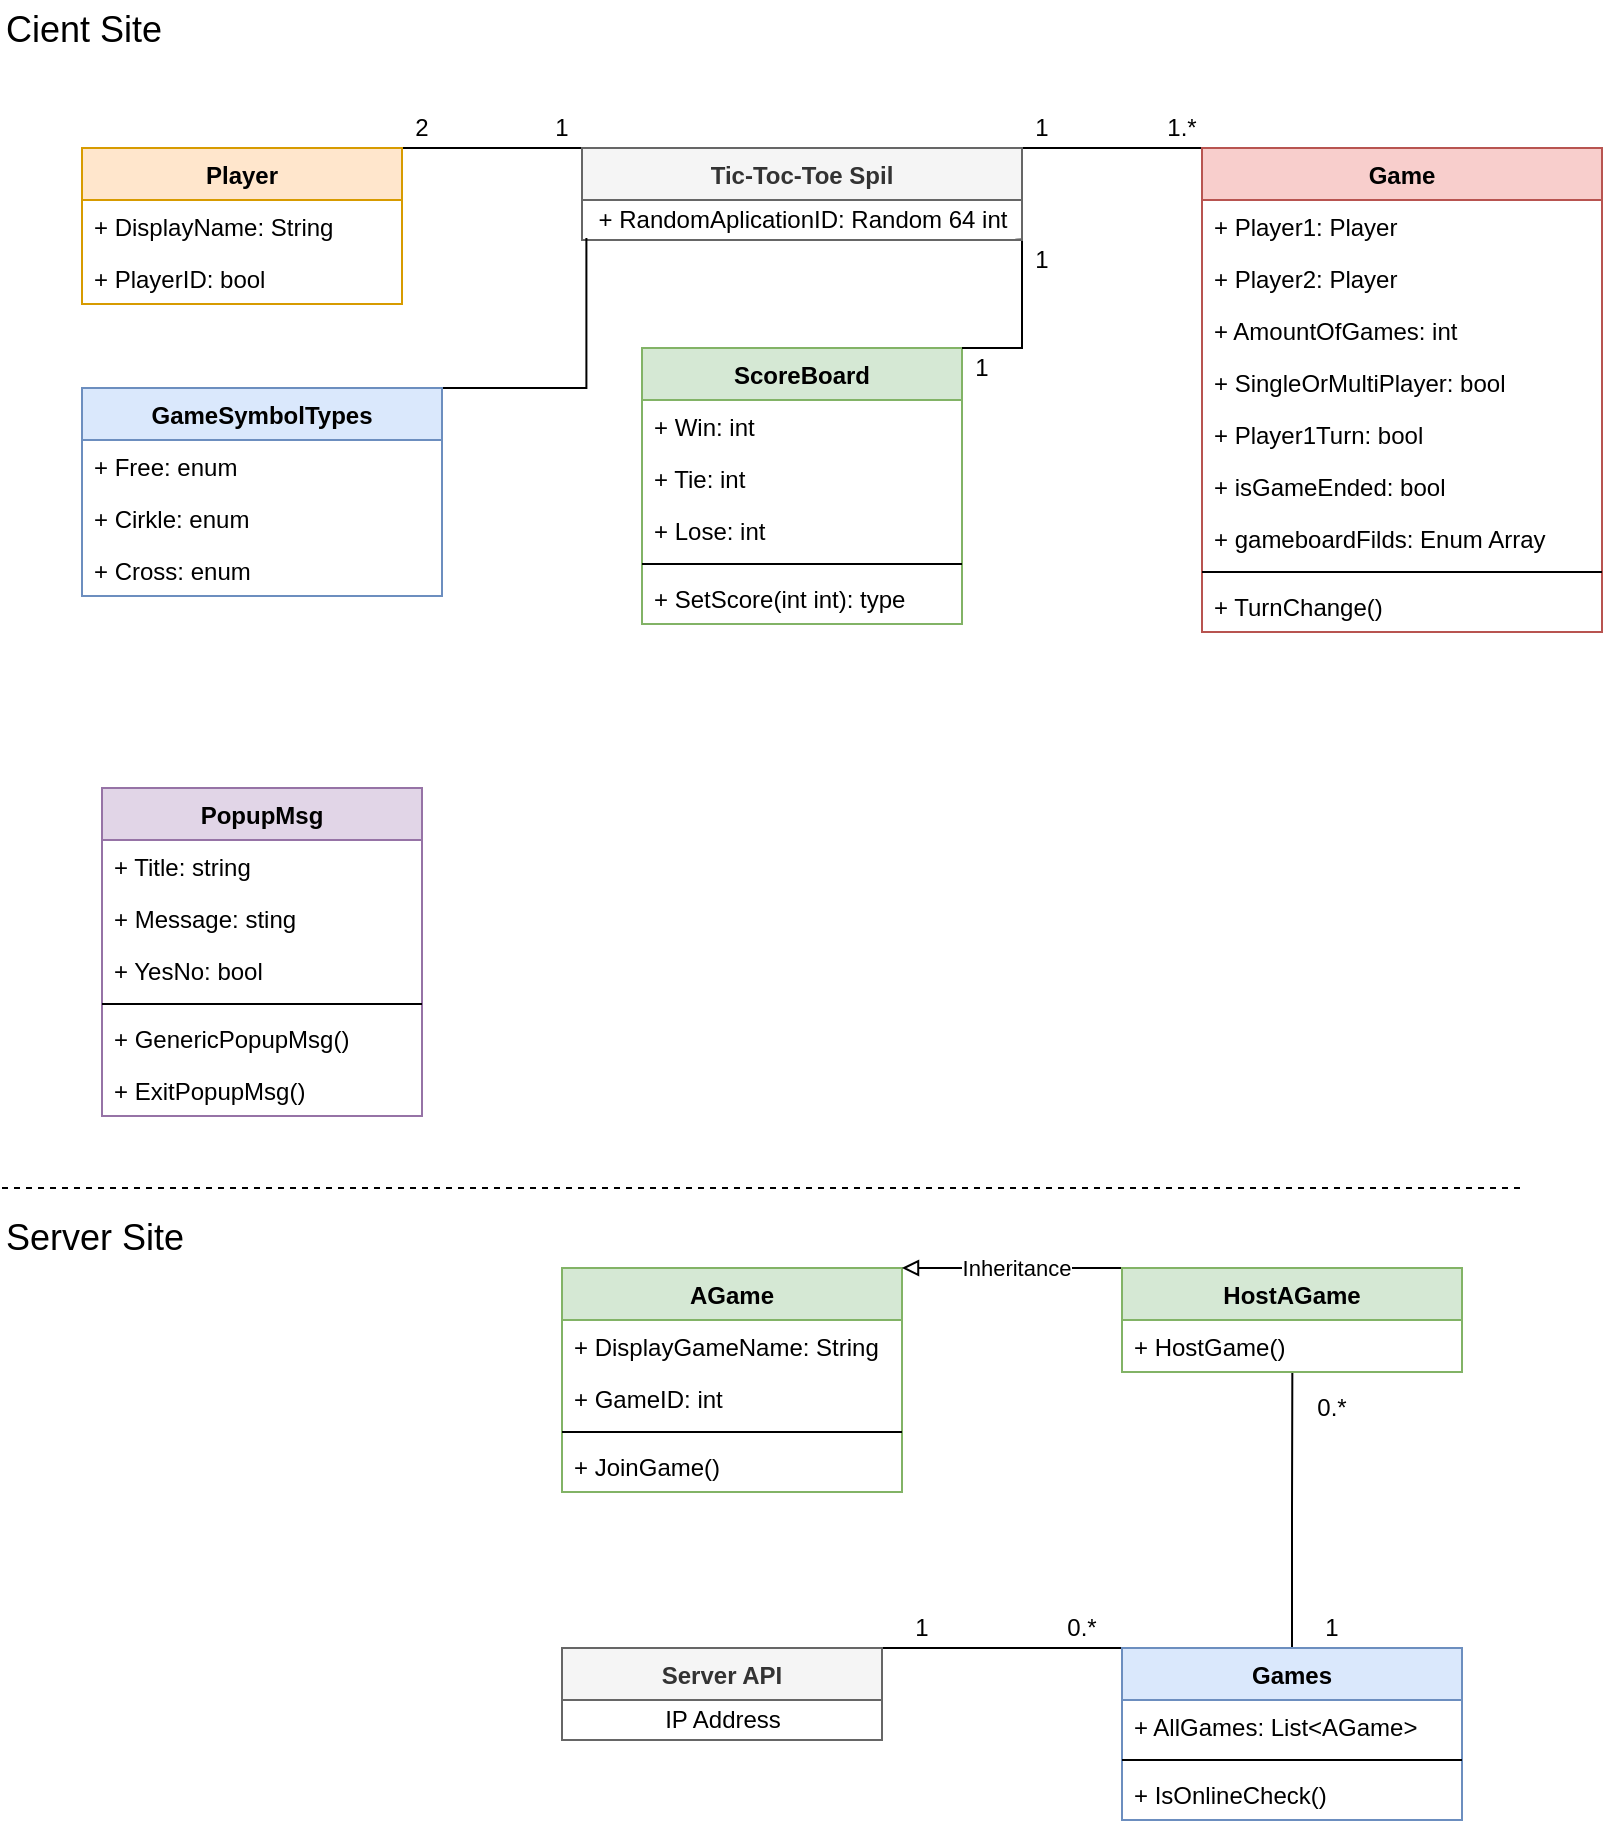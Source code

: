 <mxfile version="13.1.10" type="device"><diagram id="ACzSiA1cWy-pPMRIgDIq" name="Page-1"><mxGraphModel dx="1673" dy="839" grid="1" gridSize="10" guides="1" tooltips="1" connect="1" arrows="1" fold="1" page="1" pageScale="1" pageWidth="827" pageHeight="1169" math="0" shadow="0"><root><mxCell id="0"/><mxCell id="1" parent="0"/><mxCell id="vVCE4BORRbF1lqUEulKu-20" value="&lt;font style=&quot;font-size: 18px&quot;&gt;Cient Site&lt;/font&gt;" style="text;html=1;strokeColor=none;fillColor=none;align=left;verticalAlign=middle;whiteSpace=wrap;rounded=0;" parent="1" vertex="1"><mxGeometry x="40" y="6" width="240" height="30" as="geometry"/></mxCell><mxCell id="Mw3CWy66S3aXaLi-vJ4v-68" value="ScoreBoard" style="swimlane;fontStyle=1;align=center;verticalAlign=top;childLayout=stackLayout;horizontal=1;startSize=26;horizontalStack=0;resizeParent=1;resizeParentMax=0;resizeLast=0;collapsible=1;marginBottom=0;fillColor=#d5e8d4;strokeColor=#82b366;" parent="1" vertex="1"><mxGeometry x="360" y="180" width="160" height="138" as="geometry"/></mxCell><mxCell id="Mw3CWy66S3aXaLi-vJ4v-69" value="+ Win: int" style="text;strokeColor=none;fillColor=none;align=left;verticalAlign=top;spacingLeft=4;spacingRight=4;overflow=hidden;rotatable=0;points=[[0,0.5],[1,0.5]];portConstraint=eastwest;" parent="Mw3CWy66S3aXaLi-vJ4v-68" vertex="1"><mxGeometry y="26" width="160" height="26" as="geometry"/></mxCell><mxCell id="Mw3CWy66S3aXaLi-vJ4v-86" value="+ Tie: int" style="text;strokeColor=none;fillColor=none;align=left;verticalAlign=top;spacingLeft=4;spacingRight=4;overflow=hidden;rotatable=0;points=[[0,0.5],[1,0.5]];portConstraint=eastwest;" parent="Mw3CWy66S3aXaLi-vJ4v-68" vertex="1"><mxGeometry y="52" width="160" height="26" as="geometry"/></mxCell><mxCell id="Mw3CWy66S3aXaLi-vJ4v-87" value="+ Lose: int" style="text;strokeColor=none;fillColor=none;align=left;verticalAlign=top;spacingLeft=4;spacingRight=4;overflow=hidden;rotatable=0;points=[[0,0.5],[1,0.5]];portConstraint=eastwest;" parent="Mw3CWy66S3aXaLi-vJ4v-68" vertex="1"><mxGeometry y="78" width="160" height="26" as="geometry"/></mxCell><mxCell id="Mw3CWy66S3aXaLi-vJ4v-70" value="" style="line;strokeWidth=1;fillColor=none;align=left;verticalAlign=middle;spacingTop=-1;spacingLeft=3;spacingRight=3;rotatable=0;labelPosition=right;points=[];portConstraint=eastwest;" parent="Mw3CWy66S3aXaLi-vJ4v-68" vertex="1"><mxGeometry y="104" width="160" height="8" as="geometry"/></mxCell><mxCell id="Mw3CWy66S3aXaLi-vJ4v-71" value="+ SetScore(int int): type" style="text;strokeColor=none;fillColor=none;align=left;verticalAlign=top;spacingLeft=4;spacingRight=4;overflow=hidden;rotatable=0;points=[[0,0.5],[1,0.5]];portConstraint=eastwest;" parent="Mw3CWy66S3aXaLi-vJ4v-68" vertex="1"><mxGeometry y="112" width="160" height="26" as="geometry"/></mxCell><mxCell id="vVCE4BORRbF1lqUEulKu-21" value="&lt;font style=&quot;font-size: 18px&quot;&gt;Server Site&lt;/font&gt;" style="text;html=1;strokeColor=none;fillColor=none;align=left;verticalAlign=middle;whiteSpace=wrap;rounded=0;" parent="1" vertex="1"><mxGeometry x="40" y="610" width="240" height="30" as="geometry"/></mxCell><mxCell id="vVCE4BORRbF1lqUEulKu-23" value="" style="endArrow=none;dashed=1;html=1;" parent="1" edge="1"><mxGeometry width="50" height="50" relative="1" as="geometry"><mxPoint x="40" y="600" as="sourcePoint"/><mxPoint x="800" y="600" as="targetPoint"/></mxGeometry></mxCell><mxCell id="Mw3CWy66S3aXaLi-vJ4v-9" style="edgeStyle=orthogonalEdgeStyle;rounded=0;orthogonalLoop=1;jettySize=auto;html=1;exitX=0;exitY=0;exitDx=0;exitDy=0;entryX=1;entryY=0;entryDx=0;entryDy=0;endArrow=none;endFill=0;" parent="1" source="Mw3CWy66S3aXaLi-vJ4v-1" edge="1"><mxGeometry relative="1" as="geometry"><mxPoint x="240" y="80" as="targetPoint"/><Array as="points"><mxPoint x="300" y="80"/><mxPoint x="300" y="80"/></Array></mxGeometry></mxCell><mxCell id="Mw3CWy66S3aXaLi-vJ4v-62" style="edgeStyle=orthogonalEdgeStyle;rounded=0;orthogonalLoop=1;jettySize=auto;html=1;exitX=0;exitY=1;exitDx=0;exitDy=0;entryX=1;entryY=0;entryDx=0;entryDy=0;endArrow=none;endFill=0;" parent="1" source="Mw3CWy66S3aXaLi-vJ4v-10" target="Mw3CWy66S3aXaLi-vJ4v-52" edge="1"><mxGeometry relative="1" as="geometry"><Array as="points"><mxPoint x="180" y="80"/><mxPoint x="180" y="80"/></Array></mxGeometry></mxCell><mxCell id="Mw3CWy66S3aXaLi-vJ4v-10" value="2" style="text;html=1;strokeColor=none;fillColor=none;align=center;verticalAlign=middle;whiteSpace=wrap;rounded=0;" parent="1" vertex="1"><mxGeometry x="240" y="60" width="20" height="20" as="geometry"/></mxCell><mxCell id="Mw3CWy66S3aXaLi-vJ4v-11" value="1" style="text;html=1;strokeColor=none;fillColor=none;align=center;verticalAlign=middle;whiteSpace=wrap;rounded=0;" parent="1" vertex="1"><mxGeometry x="310" y="60" width="20" height="20" as="geometry"/></mxCell><mxCell id="Mw3CWy66S3aXaLi-vJ4v-83" style="edgeStyle=orthogonalEdgeStyle;rounded=0;orthogonalLoop=1;jettySize=auto;html=1;exitX=1;exitY=0;exitDx=0;exitDy=0;entryX=0;entryY=0;entryDx=0;entryDy=0;endArrow=none;endFill=0;" parent="1" source="Mw3CWy66S3aXaLi-vJ4v-33" target="Mw3CWy66S3aXaLi-vJ4v-78" edge="1"><mxGeometry relative="1" as="geometry"><Array as="points"><mxPoint x="500" y="830"/><mxPoint x="500" y="830"/></Array></mxGeometry></mxCell><mxCell id="Mw3CWy66S3aXaLi-vJ4v-52" value="Player" style="swimlane;fontStyle=1;align=center;verticalAlign=top;childLayout=stackLayout;horizontal=1;startSize=26;horizontalStack=0;resizeParent=1;resizeParentMax=0;resizeLast=0;collapsible=1;marginBottom=0;fillColor=#ffe6cc;strokeColor=#d79b00;" parent="1" vertex="1"><mxGeometry x="80" y="80" width="160" height="78" as="geometry"><mxRectangle x="80" y="80" width="80" height="26" as="alternateBounds"/></mxGeometry></mxCell><mxCell id="Mw3CWy66S3aXaLi-vJ4v-61" value="+ DisplayName: String" style="text;strokeColor=none;fillColor=none;align=left;verticalAlign=top;spacingLeft=4;spacingRight=4;overflow=hidden;rotatable=0;points=[[0,0.5],[1,0.5]];portConstraint=eastwest;" parent="Mw3CWy66S3aXaLi-vJ4v-52" vertex="1"><mxGeometry y="26" width="160" height="26" as="geometry"/></mxCell><mxCell id="fo0yCYmnehQVWhWmsTGF-24" value="+ PlayerID: bool" style="text;strokeColor=none;fillColor=none;align=left;verticalAlign=top;spacingLeft=4;spacingRight=4;overflow=hidden;rotatable=0;points=[[0,0.5],[1,0.5]];portConstraint=eastwest;" vertex="1" parent="Mw3CWy66S3aXaLi-vJ4v-52"><mxGeometry y="52" width="160" height="26" as="geometry"/></mxCell><mxCell id="Mw3CWy66S3aXaLi-vJ4v-72" style="edgeStyle=orthogonalEdgeStyle;rounded=0;orthogonalLoop=1;jettySize=auto;html=1;entryX=0.985;entryY=0.992;entryDx=0;entryDy=0;endArrow=none;endFill=0;entryPerimeter=0;exitX=1;exitY=0;exitDx=0;exitDy=0;" parent="1" source="Mw3CWy66S3aXaLi-vJ4v-68" target="Mw3CWy66S3aXaLi-vJ4v-120" edge="1"><mxGeometry relative="1" as="geometry"><mxPoint x="360" y="140.988" as="targetPoint"/><Array as="points"><mxPoint x="550" y="180"/><mxPoint x="550" y="126"/></Array><mxPoint x="500" y="150" as="sourcePoint"/></mxGeometry></mxCell><mxCell id="Mw3CWy66S3aXaLi-vJ4v-73" value="1" style="text;html=1;strokeColor=none;fillColor=none;align=center;verticalAlign=middle;whiteSpace=wrap;rounded=0;" parent="1" vertex="1"><mxGeometry x="550" y="126" width="20" height="20" as="geometry"/></mxCell><mxCell id="Mw3CWy66S3aXaLi-vJ4v-74" value="1" style="text;html=1;strokeColor=none;fillColor=none;align=center;verticalAlign=middle;whiteSpace=wrap;rounded=0;" parent="1" vertex="1"><mxGeometry x="520" y="180" width="20" height="20" as="geometry"/></mxCell><mxCell id="fo0yCYmnehQVWhWmsTGF-16" style="edgeStyle=orthogonalEdgeStyle;rounded=0;orthogonalLoop=1;jettySize=auto;html=1;exitX=1;exitY=0;exitDx=0;exitDy=0;entryX=0;entryY=0;entryDx=0;entryDy=0;endArrow=none;endFill=0;" edge="1" parent="1" source="Mw3CWy66S3aXaLi-vJ4v-1" target="fo0yCYmnehQVWhWmsTGF-10"><mxGeometry relative="1" as="geometry"><Array as="points"><mxPoint x="600" y="80"/><mxPoint x="600" y="80"/></Array></mxGeometry></mxCell><mxCell id="Mw3CWy66S3aXaLi-vJ4v-1" value="Tic-Toc-Toe Spil" style="swimlane;fontStyle=1;align=center;verticalAlign=top;childLayout=stackLayout;horizontal=1;startSize=26;horizontalStack=0;resizeParent=1;resizeParentMax=0;resizeLast=0;collapsible=1;marginBottom=0;fillColor=#f5f5f5;strokeColor=#666666;fontColor=#333333;" parent="1" vertex="1"><mxGeometry x="330" y="80" width="220" height="46" as="geometry"/></mxCell><mxCell id="Mw3CWy66S3aXaLi-vJ4v-120" value="+ RandomAplicationID: Random 64 int" style="text;html=1;align=center;verticalAlign=middle;resizable=0;points=[];autosize=1;" parent="Mw3CWy66S3aXaLi-vJ4v-1" vertex="1"><mxGeometry y="26" width="220" height="20" as="geometry"/></mxCell><mxCell id="fo0yCYmnehQVWhWmsTGF-10" value="Game" style="swimlane;fontStyle=1;align=center;verticalAlign=top;childLayout=stackLayout;horizontal=1;startSize=26;horizontalStack=0;resizeParent=1;resizeParentMax=0;resizeLast=0;collapsible=1;marginBottom=0;fillColor=#f8cecc;strokeColor=#b85450;" vertex="1" parent="1"><mxGeometry x="640" y="80" width="200" height="242" as="geometry"/></mxCell><mxCell id="fo0yCYmnehQVWhWmsTGF-17" value="+ Player1: Player" style="text;strokeColor=none;fillColor=none;align=left;verticalAlign=top;spacingLeft=4;spacingRight=4;overflow=hidden;rotatable=0;points=[[0,0.5],[1,0.5]];portConstraint=eastwest;" vertex="1" parent="fo0yCYmnehQVWhWmsTGF-10"><mxGeometry y="26" width="200" height="26" as="geometry"/></mxCell><mxCell id="fo0yCYmnehQVWhWmsTGF-18" value="+ Player2: Player" style="text;strokeColor=none;fillColor=none;align=left;verticalAlign=top;spacingLeft=4;spacingRight=4;overflow=hidden;rotatable=0;points=[[0,0.5],[1,0.5]];portConstraint=eastwest;" vertex="1" parent="fo0yCYmnehQVWhWmsTGF-10"><mxGeometry y="52" width="200" height="26" as="geometry"/></mxCell><mxCell id="fo0yCYmnehQVWhWmsTGF-11" value="+ AmountOfGames: int" style="text;strokeColor=none;fillColor=none;align=left;verticalAlign=top;spacingLeft=4;spacingRight=4;overflow=hidden;rotatable=0;points=[[0,0.5],[1,0.5]];portConstraint=eastwest;" vertex="1" parent="fo0yCYmnehQVWhWmsTGF-10"><mxGeometry y="78" width="200" height="26" as="geometry"/></mxCell><mxCell id="Mw3CWy66S3aXaLi-vJ4v-56" value="+ SingleOrMultiPlayer: bool" style="text;strokeColor=none;fillColor=none;align=left;verticalAlign=top;spacingLeft=4;spacingRight=4;overflow=hidden;rotatable=0;points=[[0,0.5],[1,0.5]];portConstraint=eastwest;" parent="fo0yCYmnehQVWhWmsTGF-10" vertex="1"><mxGeometry y="104" width="200" height="26" as="geometry"/></mxCell><mxCell id="fo0yCYmnehQVWhWmsTGF-25" value="+ Player1Turn: bool" style="text;strokeColor=none;fillColor=none;align=left;verticalAlign=top;spacingLeft=4;spacingRight=4;overflow=hidden;rotatable=0;points=[[0,0.5],[1,0.5]];portConstraint=eastwest;" vertex="1" parent="fo0yCYmnehQVWhWmsTGF-10"><mxGeometry y="130" width="200" height="26" as="geometry"/></mxCell><mxCell id="fo0yCYmnehQVWhWmsTGF-38" value="+ isGameEnded: bool" style="text;strokeColor=none;fillColor=none;align=left;verticalAlign=top;spacingLeft=4;spacingRight=4;overflow=hidden;rotatable=0;points=[[0,0.5],[1,0.5]];portConstraint=eastwest;" vertex="1" parent="fo0yCYmnehQVWhWmsTGF-10"><mxGeometry y="156" width="200" height="26" as="geometry"/></mxCell><mxCell id="fo0yCYmnehQVWhWmsTGF-39" value="+ gameboardFilds: Enum Array" style="text;strokeColor=none;fillColor=none;align=left;verticalAlign=top;spacingLeft=4;spacingRight=4;overflow=hidden;rotatable=0;points=[[0,0.5],[1,0.5]];portConstraint=eastwest;" vertex="1" parent="fo0yCYmnehQVWhWmsTGF-10"><mxGeometry y="182" width="200" height="26" as="geometry"/></mxCell><mxCell id="fo0yCYmnehQVWhWmsTGF-14" value="" style="line;strokeWidth=1;fillColor=none;align=left;verticalAlign=middle;spacingTop=-1;spacingLeft=3;spacingRight=3;rotatable=0;labelPosition=right;points=[];portConstraint=eastwest;" vertex="1" parent="fo0yCYmnehQVWhWmsTGF-10"><mxGeometry y="208" width="200" height="8" as="geometry"/></mxCell><mxCell id="fo0yCYmnehQVWhWmsTGF-15" value="+ TurnChange()" style="text;strokeColor=none;fillColor=none;align=left;verticalAlign=top;spacingLeft=4;spacingRight=4;overflow=hidden;rotatable=0;points=[[0,0.5],[1,0.5]];portConstraint=eastwest;" vertex="1" parent="fo0yCYmnehQVWhWmsTGF-10"><mxGeometry y="216" width="200" height="26" as="geometry"/></mxCell><mxCell id="fo0yCYmnehQVWhWmsTGF-37" style="edgeStyle=orthogonalEdgeStyle;rounded=0;orthogonalLoop=1;jettySize=auto;html=1;exitX=1;exitY=0;exitDx=0;exitDy=0;entryX=0.01;entryY=0.95;entryDx=0;entryDy=0;entryPerimeter=0;endArrow=none;endFill=0;" edge="1" parent="1" source="fo0yCYmnehQVWhWmsTGF-34" target="Mw3CWy66S3aXaLi-vJ4v-120"><mxGeometry relative="1" as="geometry"><Array as="points"><mxPoint x="332" y="200"/></Array></mxGeometry></mxCell><mxCell id="fo0yCYmnehQVWhWmsTGF-34" value="GameSymbolTypes" style="swimlane;fontStyle=1;align=center;verticalAlign=top;childLayout=stackLayout;horizontal=1;startSize=26;horizontalStack=0;resizeParent=1;resizeParentMax=0;resizeLast=0;collapsible=1;marginBottom=0;fillColor=#dae8fc;strokeColor=#6c8ebf;" vertex="1" parent="1"><mxGeometry x="80" y="200" width="180" height="104" as="geometry"><mxRectangle x="80" y="80" width="80" height="26" as="alternateBounds"/></mxGeometry></mxCell><mxCell id="fo0yCYmnehQVWhWmsTGF-35" value="+ Free: enum" style="text;strokeColor=none;fillColor=none;align=left;verticalAlign=top;spacingLeft=4;spacingRight=4;overflow=hidden;rotatable=0;points=[[0,0.5],[1,0.5]];portConstraint=eastwest;" vertex="1" parent="fo0yCYmnehQVWhWmsTGF-34"><mxGeometry y="26" width="180" height="26" as="geometry"/></mxCell><mxCell id="fo0yCYmnehQVWhWmsTGF-40" value="+ Cirkle: enum" style="text;strokeColor=none;fillColor=none;align=left;verticalAlign=top;spacingLeft=4;spacingRight=4;overflow=hidden;rotatable=0;points=[[0,0.5],[1,0.5]];portConstraint=eastwest;" vertex="1" parent="fo0yCYmnehQVWhWmsTGF-34"><mxGeometry y="52" width="180" height="26" as="geometry"/></mxCell><mxCell id="fo0yCYmnehQVWhWmsTGF-41" value="+ Cross: enum" style="text;strokeColor=none;fillColor=none;align=left;verticalAlign=top;spacingLeft=4;spacingRight=4;overflow=hidden;rotatable=0;points=[[0,0.5],[1,0.5]];portConstraint=eastwest;" vertex="1" parent="fo0yCYmnehQVWhWmsTGF-34"><mxGeometry y="78" width="180" height="26" as="geometry"/></mxCell><mxCell id="Mw3CWy66S3aXaLi-vJ4v-84" value="1" style="text;html=1;strokeColor=none;fillColor=none;align=center;verticalAlign=middle;whiteSpace=wrap;rounded=0;" parent="1" vertex="1"><mxGeometry x="480" y="810" width="40" height="20" as="geometry"/></mxCell><mxCell id="Mw3CWy66S3aXaLi-vJ4v-85" value="0.*" style="text;html=1;strokeColor=none;fillColor=none;align=center;verticalAlign=middle;whiteSpace=wrap;rounded=0;" parent="1" vertex="1"><mxGeometry x="560" y="810" width="40" height="20" as="geometry"/></mxCell><mxCell id="Mw3CWy66S3aXaLi-vJ4v-126" style="edgeStyle=orthogonalEdgeStyle;rounded=0;orthogonalLoop=1;jettySize=auto;html=1;exitX=0.5;exitY=0;exitDx=0;exitDy=0;entryX=0.501;entryY=1;entryDx=0;entryDy=0;entryPerimeter=0;startArrow=none;startFill=0;endArrow=none;endFill=0;" parent="1" source="Mw3CWy66S3aXaLi-vJ4v-78" target="Mw3CWy66S3aXaLi-vJ4v-119" edge="1"><mxGeometry relative="1" as="geometry"/></mxCell><mxCell id="Mw3CWy66S3aXaLi-vJ4v-78" value="Games" style="swimlane;fontStyle=1;align=center;verticalAlign=top;childLayout=stackLayout;horizontal=1;startSize=26;horizontalStack=0;resizeParent=1;resizeParentMax=0;resizeLast=0;collapsible=1;marginBottom=0;fillColor=#dae8fc;strokeColor=#6c8ebf;" parent="1" vertex="1"><mxGeometry x="600" y="830" width="170" height="86" as="geometry"/></mxCell><mxCell id="Mw3CWy66S3aXaLi-vJ4v-82" value="+ AllGames: List&lt;AGame&gt;" style="text;strokeColor=none;fillColor=none;align=left;verticalAlign=top;spacingLeft=4;spacingRight=4;overflow=hidden;rotatable=0;points=[[0,0.5],[1,0.5]];portConstraint=eastwest;" parent="Mw3CWy66S3aXaLi-vJ4v-78" vertex="1"><mxGeometry y="26" width="170" height="26" as="geometry"/></mxCell><mxCell id="Mw3CWy66S3aXaLi-vJ4v-80" value="" style="line;strokeWidth=1;fillColor=none;align=left;verticalAlign=middle;spacingTop=-1;spacingLeft=3;spacingRight=3;rotatable=0;labelPosition=right;points=[];portConstraint=eastwest;" parent="Mw3CWy66S3aXaLi-vJ4v-78" vertex="1"><mxGeometry y="52" width="170" height="8" as="geometry"/></mxCell><mxCell id="Mw3CWy66S3aXaLi-vJ4v-103" value="+ IsOnlineCheck()" style="text;strokeColor=none;fillColor=none;align=left;verticalAlign=top;spacingLeft=4;spacingRight=4;overflow=hidden;rotatable=0;points=[[0,0.5],[1,0.5]];portConstraint=eastwest;" parent="Mw3CWy66S3aXaLi-vJ4v-78" vertex="1"><mxGeometry y="60" width="170" height="26" as="geometry"/></mxCell><mxCell id="Mw3CWy66S3aXaLi-vJ4v-106" value="AGame" style="swimlane;fontStyle=1;align=center;verticalAlign=top;childLayout=stackLayout;horizontal=1;startSize=26;horizontalStack=0;resizeParent=1;resizeParentMax=0;resizeLast=0;collapsible=1;marginBottom=0;fillColor=#d5e8d4;strokeColor=#82b366;" parent="1" vertex="1"><mxGeometry x="320" y="640" width="170" height="112" as="geometry"/></mxCell><mxCell id="Mw3CWy66S3aXaLi-vJ4v-107" value="+ DisplayGameName: String" style="text;strokeColor=none;fillColor=none;align=left;verticalAlign=top;spacingLeft=4;spacingRight=4;overflow=hidden;rotatable=0;points=[[0,0.5],[1,0.5]];portConstraint=eastwest;" parent="Mw3CWy66S3aXaLi-vJ4v-106" vertex="1"><mxGeometry y="26" width="170" height="26" as="geometry"/></mxCell><mxCell id="Mw3CWy66S3aXaLi-vJ4v-108" value="+ GameID: int" style="text;strokeColor=none;fillColor=none;align=left;verticalAlign=top;spacingLeft=4;spacingRight=4;overflow=hidden;rotatable=0;points=[[0,0.5],[1,0.5]];portConstraint=eastwest;" parent="Mw3CWy66S3aXaLi-vJ4v-106" vertex="1"><mxGeometry y="52" width="170" height="26" as="geometry"/></mxCell><mxCell id="Mw3CWy66S3aXaLi-vJ4v-109" value="" style="line;strokeWidth=1;fillColor=none;align=left;verticalAlign=middle;spacingTop=-1;spacingLeft=3;spacingRight=3;rotatable=0;labelPosition=right;points=[];portConstraint=eastwest;" parent="Mw3CWy66S3aXaLi-vJ4v-106" vertex="1"><mxGeometry y="78" width="170" height="8" as="geometry"/></mxCell><mxCell id="Mw3CWy66S3aXaLi-vJ4v-110" value="+ JoinGame()" style="text;strokeColor=none;fillColor=none;align=left;verticalAlign=top;spacingLeft=4;spacingRight=4;overflow=hidden;rotatable=0;points=[[0,0.5],[1,0.5]];portConstraint=eastwest;" parent="Mw3CWy66S3aXaLi-vJ4v-106" vertex="1"><mxGeometry y="86" width="170" height="26" as="geometry"/></mxCell><mxCell id="Mw3CWy66S3aXaLi-vJ4v-124" style="edgeStyle=orthogonalEdgeStyle;rounded=0;orthogonalLoop=1;jettySize=auto;html=1;exitX=0;exitY=0;exitDx=0;exitDy=0;entryX=1;entryY=0;entryDx=0;entryDy=0;startArrow=none;startFill=0;endArrow=block;endFill=0;" parent="1" source="Mw3CWy66S3aXaLi-vJ4v-115" target="Mw3CWy66S3aXaLi-vJ4v-106" edge="1"><mxGeometry relative="1" as="geometry"><Array as="points"><mxPoint x="550" y="640"/><mxPoint x="550" y="640"/></Array></mxGeometry></mxCell><mxCell id="Mw3CWy66S3aXaLi-vJ4v-125" value="Inheritance" style="edgeLabel;html=1;align=center;verticalAlign=middle;resizable=0;points=[];" parent="Mw3CWy66S3aXaLi-vJ4v-124" vertex="1" connectable="0"><mxGeometry x="-0.311" y="1" relative="1" as="geometry"><mxPoint x="-15.52" y="-1" as="offset"/></mxGeometry></mxCell><mxCell id="Mw3CWy66S3aXaLi-vJ4v-115" value="HostAGame" style="swimlane;fontStyle=1;align=center;verticalAlign=top;childLayout=stackLayout;horizontal=1;startSize=26;horizontalStack=0;resizeParent=1;resizeParentMax=0;resizeLast=0;collapsible=1;marginBottom=0;fillColor=#d5e8d4;strokeColor=#82b366;" parent="1" vertex="1"><mxGeometry x="600" y="640" width="170" height="52" as="geometry"/></mxCell><mxCell id="Mw3CWy66S3aXaLi-vJ4v-119" value="+ HostGame()" style="text;strokeColor=none;fillColor=none;align=left;verticalAlign=top;spacingLeft=4;spacingRight=4;overflow=hidden;rotatable=0;points=[[0,0.5],[1,0.5]];portConstraint=eastwest;" parent="Mw3CWy66S3aXaLi-vJ4v-115" vertex="1"><mxGeometry y="26" width="170" height="26" as="geometry"/></mxCell><mxCell id="Mw3CWy66S3aXaLi-vJ4v-127" value="0.*" style="text;html=1;strokeColor=none;fillColor=none;align=center;verticalAlign=middle;whiteSpace=wrap;rounded=0;" parent="1" vertex="1"><mxGeometry x="690" y="700" width="30" height="20" as="geometry"/></mxCell><mxCell id="Mw3CWy66S3aXaLi-vJ4v-128" value="1" style="text;html=1;strokeColor=none;fillColor=none;align=center;verticalAlign=middle;whiteSpace=wrap;rounded=0;" parent="1" vertex="1"><mxGeometry x="685" y="810" width="40" height="20" as="geometry"/></mxCell><mxCell id="Mw3CWy66S3aXaLi-vJ4v-33" value="Server API" style="swimlane;fontStyle=1;align=center;verticalAlign=top;childLayout=stackLayout;horizontal=1;startSize=26;horizontalStack=0;resizeParent=1;resizeParentMax=0;resizeLast=0;collapsible=1;marginBottom=0;fillColor=#f5f5f5;strokeColor=#666666;fontColor=#333333;" parent="1" vertex="1"><mxGeometry x="320" y="830" width="160" height="46" as="geometry"/></mxCell><mxCell id="Mw3CWy66S3aXaLi-vJ4v-121" value="IP Address" style="text;html=1;align=center;verticalAlign=middle;resizable=0;points=[];autosize=1;" parent="Mw3CWy66S3aXaLi-vJ4v-33" vertex="1"><mxGeometry y="26" width="160" height="20" as="geometry"/></mxCell><mxCell id="fo0yCYmnehQVWhWmsTGF-21" value="1" style="text;html=1;strokeColor=none;fillColor=none;align=center;verticalAlign=middle;whiteSpace=wrap;rounded=0;" vertex="1" parent="1"><mxGeometry x="550" y="60" width="20" height="20" as="geometry"/></mxCell><mxCell id="fo0yCYmnehQVWhWmsTGF-22" value="1.*" style="text;html=1;strokeColor=none;fillColor=none;align=center;verticalAlign=middle;whiteSpace=wrap;rounded=0;" vertex="1" parent="1"><mxGeometry x="620" y="60" width="20" height="20" as="geometry"/></mxCell><mxCell id="Mw3CWy66S3aXaLi-vJ4v-88" value="PopupMsg" style="swimlane;fontStyle=1;align=center;verticalAlign=top;childLayout=stackLayout;horizontal=1;startSize=26;horizontalStack=0;resizeParent=1;resizeParentMax=0;resizeLast=0;collapsible=1;marginBottom=0;fillColor=#e1d5e7;strokeColor=#9673a6;" parent="1" vertex="1"><mxGeometry x="90" y="400" width="160" height="164" as="geometry"/></mxCell><mxCell id="Mw3CWy66S3aXaLi-vJ4v-89" value="+ Title: string" style="text;strokeColor=none;fillColor=none;align=left;verticalAlign=top;spacingLeft=4;spacingRight=4;overflow=hidden;rotatable=0;points=[[0,0.5],[1,0.5]];portConstraint=eastwest;" parent="Mw3CWy66S3aXaLi-vJ4v-88" vertex="1"><mxGeometry y="26" width="160" height="26" as="geometry"/></mxCell><mxCell id="Mw3CWy66S3aXaLi-vJ4v-90" value="+ Message: sting" style="text;strokeColor=none;fillColor=none;align=left;verticalAlign=top;spacingLeft=4;spacingRight=4;overflow=hidden;rotatable=0;points=[[0,0.5],[1,0.5]];portConstraint=eastwest;" parent="Mw3CWy66S3aXaLi-vJ4v-88" vertex="1"><mxGeometry y="52" width="160" height="26" as="geometry"/></mxCell><mxCell id="fo0yCYmnehQVWhWmsTGF-26" value="+ YesNo: bool" style="text;strokeColor=none;fillColor=none;align=left;verticalAlign=top;spacingLeft=4;spacingRight=4;overflow=hidden;rotatable=0;points=[[0,0.5],[1,0.5]];portConstraint=eastwest;" vertex="1" parent="Mw3CWy66S3aXaLi-vJ4v-88"><mxGeometry y="78" width="160" height="26" as="geometry"/></mxCell><mxCell id="Mw3CWy66S3aXaLi-vJ4v-92" value="" style="line;strokeWidth=1;fillColor=none;align=left;verticalAlign=middle;spacingTop=-1;spacingLeft=3;spacingRight=3;rotatable=0;labelPosition=right;points=[];portConstraint=eastwest;" parent="Mw3CWy66S3aXaLi-vJ4v-88" vertex="1"><mxGeometry y="104" width="160" height="8" as="geometry"/></mxCell><mxCell id="Mw3CWy66S3aXaLi-vJ4v-93" value="+ GenericPopupMsg()" style="text;strokeColor=none;fillColor=none;align=left;verticalAlign=top;spacingLeft=4;spacingRight=4;overflow=hidden;rotatable=0;points=[[0,0.5],[1,0.5]];portConstraint=eastwest;" parent="Mw3CWy66S3aXaLi-vJ4v-88" vertex="1"><mxGeometry y="112" width="160" height="26" as="geometry"/></mxCell><mxCell id="fo0yCYmnehQVWhWmsTGF-33" value="+ ExitPopupMsg()" style="text;strokeColor=none;fillColor=none;align=left;verticalAlign=top;spacingLeft=4;spacingRight=4;overflow=hidden;rotatable=0;points=[[0,0.5],[1,0.5]];portConstraint=eastwest;" vertex="1" parent="Mw3CWy66S3aXaLi-vJ4v-88"><mxGeometry y="138" width="160" height="26" as="geometry"/></mxCell></root></mxGraphModel></diagram></mxfile>